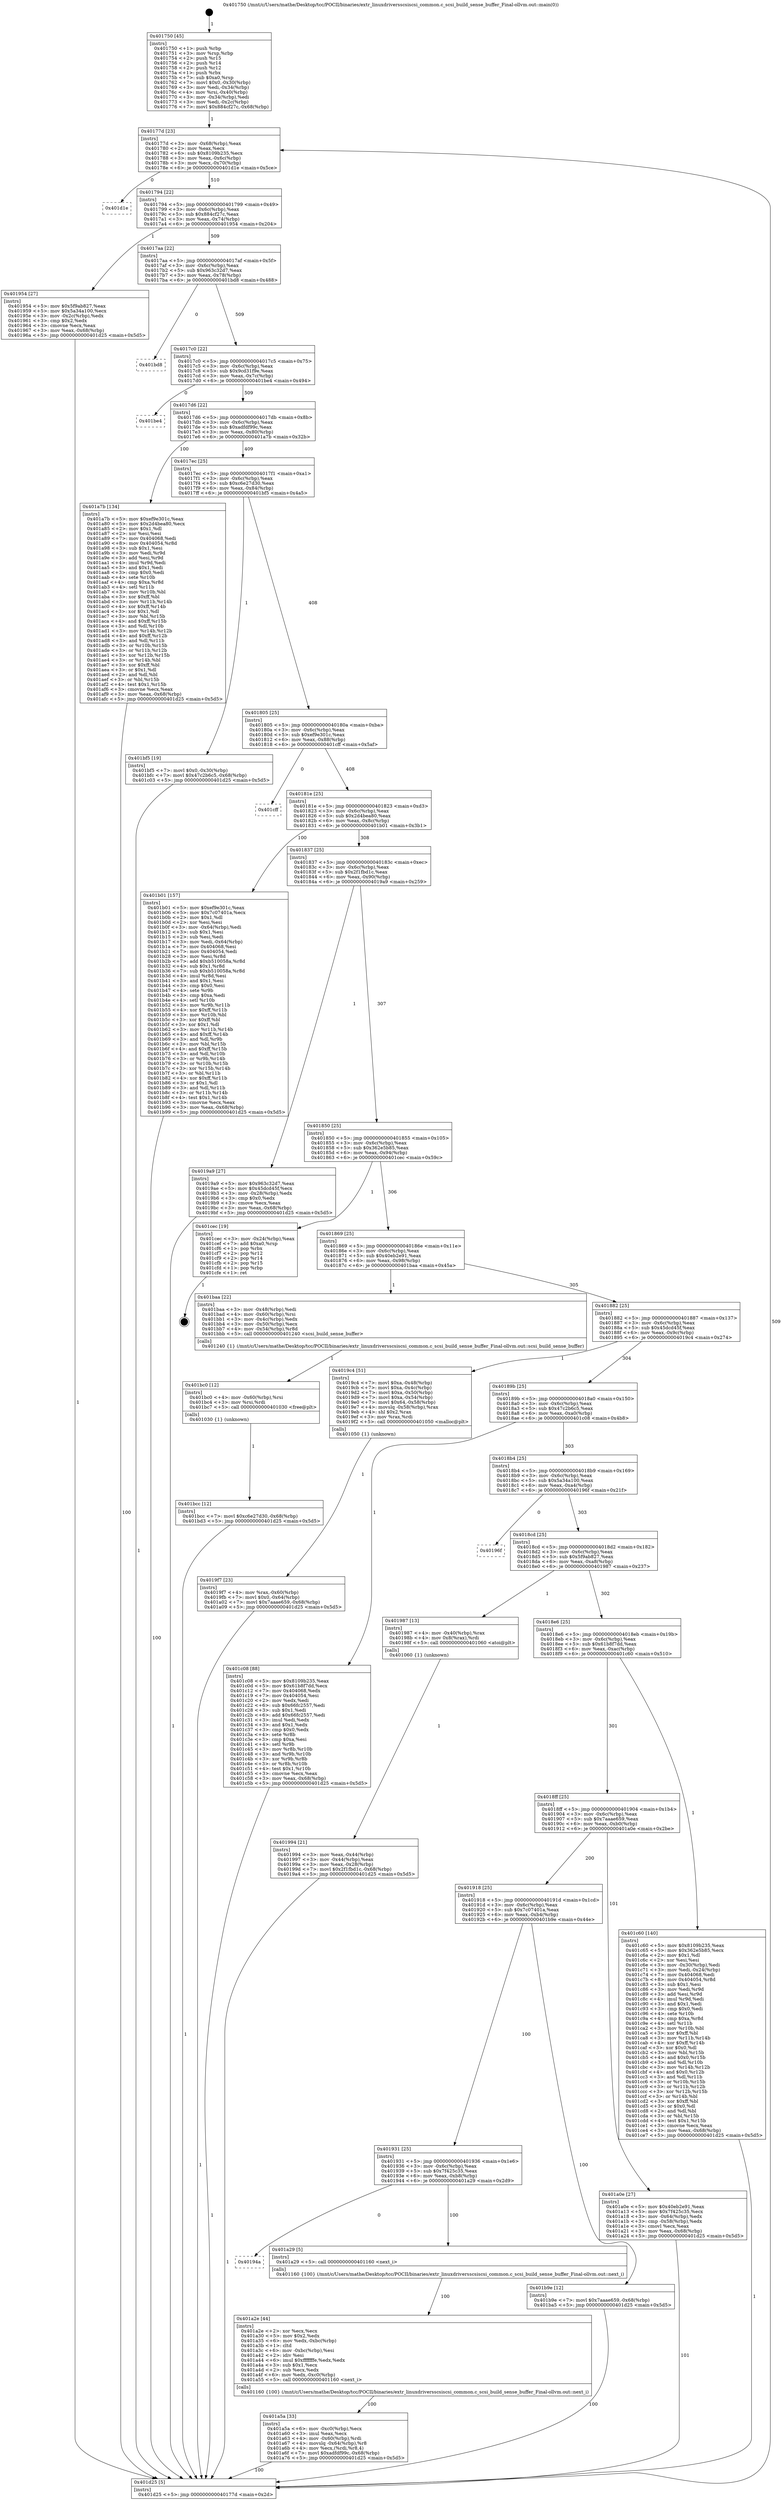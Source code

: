 digraph "0x401750" {
  label = "0x401750 (/mnt/c/Users/mathe/Desktop/tcc/POCII/binaries/extr_linuxdriversscsiscsi_common.c_scsi_build_sense_buffer_Final-ollvm.out::main(0))"
  labelloc = "t"
  node[shape=record]

  Entry [label="",width=0.3,height=0.3,shape=circle,fillcolor=black,style=filled]
  "0x40177d" [label="{
     0x40177d [23]\l
     | [instrs]\l
     &nbsp;&nbsp;0x40177d \<+3\>: mov -0x68(%rbp),%eax\l
     &nbsp;&nbsp;0x401780 \<+2\>: mov %eax,%ecx\l
     &nbsp;&nbsp;0x401782 \<+6\>: sub $0x8109b235,%ecx\l
     &nbsp;&nbsp;0x401788 \<+3\>: mov %eax,-0x6c(%rbp)\l
     &nbsp;&nbsp;0x40178b \<+3\>: mov %ecx,-0x70(%rbp)\l
     &nbsp;&nbsp;0x40178e \<+6\>: je 0000000000401d1e \<main+0x5ce\>\l
  }"]
  "0x401d1e" [label="{
     0x401d1e\l
  }", style=dashed]
  "0x401794" [label="{
     0x401794 [22]\l
     | [instrs]\l
     &nbsp;&nbsp;0x401794 \<+5\>: jmp 0000000000401799 \<main+0x49\>\l
     &nbsp;&nbsp;0x401799 \<+3\>: mov -0x6c(%rbp),%eax\l
     &nbsp;&nbsp;0x40179c \<+5\>: sub $0x884cf27c,%eax\l
     &nbsp;&nbsp;0x4017a1 \<+3\>: mov %eax,-0x74(%rbp)\l
     &nbsp;&nbsp;0x4017a4 \<+6\>: je 0000000000401954 \<main+0x204\>\l
  }"]
  Exit [label="",width=0.3,height=0.3,shape=circle,fillcolor=black,style=filled,peripheries=2]
  "0x401954" [label="{
     0x401954 [27]\l
     | [instrs]\l
     &nbsp;&nbsp;0x401954 \<+5\>: mov $0x5f9ab827,%eax\l
     &nbsp;&nbsp;0x401959 \<+5\>: mov $0x5a34a100,%ecx\l
     &nbsp;&nbsp;0x40195e \<+3\>: mov -0x2c(%rbp),%edx\l
     &nbsp;&nbsp;0x401961 \<+3\>: cmp $0x2,%edx\l
     &nbsp;&nbsp;0x401964 \<+3\>: cmovne %ecx,%eax\l
     &nbsp;&nbsp;0x401967 \<+3\>: mov %eax,-0x68(%rbp)\l
     &nbsp;&nbsp;0x40196a \<+5\>: jmp 0000000000401d25 \<main+0x5d5\>\l
  }"]
  "0x4017aa" [label="{
     0x4017aa [22]\l
     | [instrs]\l
     &nbsp;&nbsp;0x4017aa \<+5\>: jmp 00000000004017af \<main+0x5f\>\l
     &nbsp;&nbsp;0x4017af \<+3\>: mov -0x6c(%rbp),%eax\l
     &nbsp;&nbsp;0x4017b2 \<+5\>: sub $0x963c32d7,%eax\l
     &nbsp;&nbsp;0x4017b7 \<+3\>: mov %eax,-0x78(%rbp)\l
     &nbsp;&nbsp;0x4017ba \<+6\>: je 0000000000401bd8 \<main+0x488\>\l
  }"]
  "0x401d25" [label="{
     0x401d25 [5]\l
     | [instrs]\l
     &nbsp;&nbsp;0x401d25 \<+5\>: jmp 000000000040177d \<main+0x2d\>\l
  }"]
  "0x401750" [label="{
     0x401750 [45]\l
     | [instrs]\l
     &nbsp;&nbsp;0x401750 \<+1\>: push %rbp\l
     &nbsp;&nbsp;0x401751 \<+3\>: mov %rsp,%rbp\l
     &nbsp;&nbsp;0x401754 \<+2\>: push %r15\l
     &nbsp;&nbsp;0x401756 \<+2\>: push %r14\l
     &nbsp;&nbsp;0x401758 \<+2\>: push %r12\l
     &nbsp;&nbsp;0x40175a \<+1\>: push %rbx\l
     &nbsp;&nbsp;0x40175b \<+7\>: sub $0xa0,%rsp\l
     &nbsp;&nbsp;0x401762 \<+7\>: movl $0x0,-0x30(%rbp)\l
     &nbsp;&nbsp;0x401769 \<+3\>: mov %edi,-0x34(%rbp)\l
     &nbsp;&nbsp;0x40176c \<+4\>: mov %rsi,-0x40(%rbp)\l
     &nbsp;&nbsp;0x401770 \<+3\>: mov -0x34(%rbp),%edi\l
     &nbsp;&nbsp;0x401773 \<+3\>: mov %edi,-0x2c(%rbp)\l
     &nbsp;&nbsp;0x401776 \<+7\>: movl $0x884cf27c,-0x68(%rbp)\l
  }"]
  "0x401bcc" [label="{
     0x401bcc [12]\l
     | [instrs]\l
     &nbsp;&nbsp;0x401bcc \<+7\>: movl $0xc6e27d30,-0x68(%rbp)\l
     &nbsp;&nbsp;0x401bd3 \<+5\>: jmp 0000000000401d25 \<main+0x5d5\>\l
  }"]
  "0x401bd8" [label="{
     0x401bd8\l
  }", style=dashed]
  "0x4017c0" [label="{
     0x4017c0 [22]\l
     | [instrs]\l
     &nbsp;&nbsp;0x4017c0 \<+5\>: jmp 00000000004017c5 \<main+0x75\>\l
     &nbsp;&nbsp;0x4017c5 \<+3\>: mov -0x6c(%rbp),%eax\l
     &nbsp;&nbsp;0x4017c8 \<+5\>: sub $0x9cd31f9e,%eax\l
     &nbsp;&nbsp;0x4017cd \<+3\>: mov %eax,-0x7c(%rbp)\l
     &nbsp;&nbsp;0x4017d0 \<+6\>: je 0000000000401be4 \<main+0x494\>\l
  }"]
  "0x401bc0" [label="{
     0x401bc0 [12]\l
     | [instrs]\l
     &nbsp;&nbsp;0x401bc0 \<+4\>: mov -0x60(%rbp),%rsi\l
     &nbsp;&nbsp;0x401bc4 \<+3\>: mov %rsi,%rdi\l
     &nbsp;&nbsp;0x401bc7 \<+5\>: call 0000000000401030 \<free@plt\>\l
     | [calls]\l
     &nbsp;&nbsp;0x401030 \{1\} (unknown)\l
  }"]
  "0x401be4" [label="{
     0x401be4\l
  }", style=dashed]
  "0x4017d6" [label="{
     0x4017d6 [22]\l
     | [instrs]\l
     &nbsp;&nbsp;0x4017d6 \<+5\>: jmp 00000000004017db \<main+0x8b\>\l
     &nbsp;&nbsp;0x4017db \<+3\>: mov -0x6c(%rbp),%eax\l
     &nbsp;&nbsp;0x4017de \<+5\>: sub $0xadfdf99c,%eax\l
     &nbsp;&nbsp;0x4017e3 \<+3\>: mov %eax,-0x80(%rbp)\l
     &nbsp;&nbsp;0x4017e6 \<+6\>: je 0000000000401a7b \<main+0x32b\>\l
  }"]
  "0x401a5a" [label="{
     0x401a5a [33]\l
     | [instrs]\l
     &nbsp;&nbsp;0x401a5a \<+6\>: mov -0xc0(%rbp),%ecx\l
     &nbsp;&nbsp;0x401a60 \<+3\>: imul %eax,%ecx\l
     &nbsp;&nbsp;0x401a63 \<+4\>: mov -0x60(%rbp),%rdi\l
     &nbsp;&nbsp;0x401a67 \<+4\>: movslq -0x64(%rbp),%r8\l
     &nbsp;&nbsp;0x401a6b \<+4\>: mov %ecx,(%rdi,%r8,4)\l
     &nbsp;&nbsp;0x401a6f \<+7\>: movl $0xadfdf99c,-0x68(%rbp)\l
     &nbsp;&nbsp;0x401a76 \<+5\>: jmp 0000000000401d25 \<main+0x5d5\>\l
  }"]
  "0x401a7b" [label="{
     0x401a7b [134]\l
     | [instrs]\l
     &nbsp;&nbsp;0x401a7b \<+5\>: mov $0xef9e301c,%eax\l
     &nbsp;&nbsp;0x401a80 \<+5\>: mov $0x2d4bea80,%ecx\l
     &nbsp;&nbsp;0x401a85 \<+2\>: mov $0x1,%dl\l
     &nbsp;&nbsp;0x401a87 \<+2\>: xor %esi,%esi\l
     &nbsp;&nbsp;0x401a89 \<+7\>: mov 0x404068,%edi\l
     &nbsp;&nbsp;0x401a90 \<+8\>: mov 0x404054,%r8d\l
     &nbsp;&nbsp;0x401a98 \<+3\>: sub $0x1,%esi\l
     &nbsp;&nbsp;0x401a9b \<+3\>: mov %edi,%r9d\l
     &nbsp;&nbsp;0x401a9e \<+3\>: add %esi,%r9d\l
     &nbsp;&nbsp;0x401aa1 \<+4\>: imul %r9d,%edi\l
     &nbsp;&nbsp;0x401aa5 \<+3\>: and $0x1,%edi\l
     &nbsp;&nbsp;0x401aa8 \<+3\>: cmp $0x0,%edi\l
     &nbsp;&nbsp;0x401aab \<+4\>: sete %r10b\l
     &nbsp;&nbsp;0x401aaf \<+4\>: cmp $0xa,%r8d\l
     &nbsp;&nbsp;0x401ab3 \<+4\>: setl %r11b\l
     &nbsp;&nbsp;0x401ab7 \<+3\>: mov %r10b,%bl\l
     &nbsp;&nbsp;0x401aba \<+3\>: xor $0xff,%bl\l
     &nbsp;&nbsp;0x401abd \<+3\>: mov %r11b,%r14b\l
     &nbsp;&nbsp;0x401ac0 \<+4\>: xor $0xff,%r14b\l
     &nbsp;&nbsp;0x401ac4 \<+3\>: xor $0x1,%dl\l
     &nbsp;&nbsp;0x401ac7 \<+3\>: mov %bl,%r15b\l
     &nbsp;&nbsp;0x401aca \<+4\>: and $0xff,%r15b\l
     &nbsp;&nbsp;0x401ace \<+3\>: and %dl,%r10b\l
     &nbsp;&nbsp;0x401ad1 \<+3\>: mov %r14b,%r12b\l
     &nbsp;&nbsp;0x401ad4 \<+4\>: and $0xff,%r12b\l
     &nbsp;&nbsp;0x401ad8 \<+3\>: and %dl,%r11b\l
     &nbsp;&nbsp;0x401adb \<+3\>: or %r10b,%r15b\l
     &nbsp;&nbsp;0x401ade \<+3\>: or %r11b,%r12b\l
     &nbsp;&nbsp;0x401ae1 \<+3\>: xor %r12b,%r15b\l
     &nbsp;&nbsp;0x401ae4 \<+3\>: or %r14b,%bl\l
     &nbsp;&nbsp;0x401ae7 \<+3\>: xor $0xff,%bl\l
     &nbsp;&nbsp;0x401aea \<+3\>: or $0x1,%dl\l
     &nbsp;&nbsp;0x401aed \<+2\>: and %dl,%bl\l
     &nbsp;&nbsp;0x401aef \<+3\>: or %bl,%r15b\l
     &nbsp;&nbsp;0x401af2 \<+4\>: test $0x1,%r15b\l
     &nbsp;&nbsp;0x401af6 \<+3\>: cmovne %ecx,%eax\l
     &nbsp;&nbsp;0x401af9 \<+3\>: mov %eax,-0x68(%rbp)\l
     &nbsp;&nbsp;0x401afc \<+5\>: jmp 0000000000401d25 \<main+0x5d5\>\l
  }"]
  "0x4017ec" [label="{
     0x4017ec [25]\l
     | [instrs]\l
     &nbsp;&nbsp;0x4017ec \<+5\>: jmp 00000000004017f1 \<main+0xa1\>\l
     &nbsp;&nbsp;0x4017f1 \<+3\>: mov -0x6c(%rbp),%eax\l
     &nbsp;&nbsp;0x4017f4 \<+5\>: sub $0xc6e27d30,%eax\l
     &nbsp;&nbsp;0x4017f9 \<+6\>: mov %eax,-0x84(%rbp)\l
     &nbsp;&nbsp;0x4017ff \<+6\>: je 0000000000401bf5 \<main+0x4a5\>\l
  }"]
  "0x401a2e" [label="{
     0x401a2e [44]\l
     | [instrs]\l
     &nbsp;&nbsp;0x401a2e \<+2\>: xor %ecx,%ecx\l
     &nbsp;&nbsp;0x401a30 \<+5\>: mov $0x2,%edx\l
     &nbsp;&nbsp;0x401a35 \<+6\>: mov %edx,-0xbc(%rbp)\l
     &nbsp;&nbsp;0x401a3b \<+1\>: cltd\l
     &nbsp;&nbsp;0x401a3c \<+6\>: mov -0xbc(%rbp),%esi\l
     &nbsp;&nbsp;0x401a42 \<+2\>: idiv %esi\l
     &nbsp;&nbsp;0x401a44 \<+6\>: imul $0xfffffffe,%edx,%edx\l
     &nbsp;&nbsp;0x401a4a \<+3\>: sub $0x1,%ecx\l
     &nbsp;&nbsp;0x401a4d \<+2\>: sub %ecx,%edx\l
     &nbsp;&nbsp;0x401a4f \<+6\>: mov %edx,-0xc0(%rbp)\l
     &nbsp;&nbsp;0x401a55 \<+5\>: call 0000000000401160 \<next_i\>\l
     | [calls]\l
     &nbsp;&nbsp;0x401160 \{100\} (/mnt/c/Users/mathe/Desktop/tcc/POCII/binaries/extr_linuxdriversscsiscsi_common.c_scsi_build_sense_buffer_Final-ollvm.out::next_i)\l
  }"]
  "0x401bf5" [label="{
     0x401bf5 [19]\l
     | [instrs]\l
     &nbsp;&nbsp;0x401bf5 \<+7\>: movl $0x0,-0x30(%rbp)\l
     &nbsp;&nbsp;0x401bfc \<+7\>: movl $0x47c2b6c5,-0x68(%rbp)\l
     &nbsp;&nbsp;0x401c03 \<+5\>: jmp 0000000000401d25 \<main+0x5d5\>\l
  }"]
  "0x401805" [label="{
     0x401805 [25]\l
     | [instrs]\l
     &nbsp;&nbsp;0x401805 \<+5\>: jmp 000000000040180a \<main+0xba\>\l
     &nbsp;&nbsp;0x40180a \<+3\>: mov -0x6c(%rbp),%eax\l
     &nbsp;&nbsp;0x40180d \<+5\>: sub $0xef9e301c,%eax\l
     &nbsp;&nbsp;0x401812 \<+6\>: mov %eax,-0x88(%rbp)\l
     &nbsp;&nbsp;0x401818 \<+6\>: je 0000000000401cff \<main+0x5af\>\l
  }"]
  "0x40194a" [label="{
     0x40194a\l
  }", style=dashed]
  "0x401cff" [label="{
     0x401cff\l
  }", style=dashed]
  "0x40181e" [label="{
     0x40181e [25]\l
     | [instrs]\l
     &nbsp;&nbsp;0x40181e \<+5\>: jmp 0000000000401823 \<main+0xd3\>\l
     &nbsp;&nbsp;0x401823 \<+3\>: mov -0x6c(%rbp),%eax\l
     &nbsp;&nbsp;0x401826 \<+5\>: sub $0x2d4bea80,%eax\l
     &nbsp;&nbsp;0x40182b \<+6\>: mov %eax,-0x8c(%rbp)\l
     &nbsp;&nbsp;0x401831 \<+6\>: je 0000000000401b01 \<main+0x3b1\>\l
  }"]
  "0x401a29" [label="{
     0x401a29 [5]\l
     | [instrs]\l
     &nbsp;&nbsp;0x401a29 \<+5\>: call 0000000000401160 \<next_i\>\l
     | [calls]\l
     &nbsp;&nbsp;0x401160 \{100\} (/mnt/c/Users/mathe/Desktop/tcc/POCII/binaries/extr_linuxdriversscsiscsi_common.c_scsi_build_sense_buffer_Final-ollvm.out::next_i)\l
  }"]
  "0x401b01" [label="{
     0x401b01 [157]\l
     | [instrs]\l
     &nbsp;&nbsp;0x401b01 \<+5\>: mov $0xef9e301c,%eax\l
     &nbsp;&nbsp;0x401b06 \<+5\>: mov $0x7c07401a,%ecx\l
     &nbsp;&nbsp;0x401b0b \<+2\>: mov $0x1,%dl\l
     &nbsp;&nbsp;0x401b0d \<+2\>: xor %esi,%esi\l
     &nbsp;&nbsp;0x401b0f \<+3\>: mov -0x64(%rbp),%edi\l
     &nbsp;&nbsp;0x401b12 \<+3\>: sub $0x1,%esi\l
     &nbsp;&nbsp;0x401b15 \<+2\>: sub %esi,%edi\l
     &nbsp;&nbsp;0x401b17 \<+3\>: mov %edi,-0x64(%rbp)\l
     &nbsp;&nbsp;0x401b1a \<+7\>: mov 0x404068,%esi\l
     &nbsp;&nbsp;0x401b21 \<+7\>: mov 0x404054,%edi\l
     &nbsp;&nbsp;0x401b28 \<+3\>: mov %esi,%r8d\l
     &nbsp;&nbsp;0x401b2b \<+7\>: add $0xb510058a,%r8d\l
     &nbsp;&nbsp;0x401b32 \<+4\>: sub $0x1,%r8d\l
     &nbsp;&nbsp;0x401b36 \<+7\>: sub $0xb510058a,%r8d\l
     &nbsp;&nbsp;0x401b3d \<+4\>: imul %r8d,%esi\l
     &nbsp;&nbsp;0x401b41 \<+3\>: and $0x1,%esi\l
     &nbsp;&nbsp;0x401b44 \<+3\>: cmp $0x0,%esi\l
     &nbsp;&nbsp;0x401b47 \<+4\>: sete %r9b\l
     &nbsp;&nbsp;0x401b4b \<+3\>: cmp $0xa,%edi\l
     &nbsp;&nbsp;0x401b4e \<+4\>: setl %r10b\l
     &nbsp;&nbsp;0x401b52 \<+3\>: mov %r9b,%r11b\l
     &nbsp;&nbsp;0x401b55 \<+4\>: xor $0xff,%r11b\l
     &nbsp;&nbsp;0x401b59 \<+3\>: mov %r10b,%bl\l
     &nbsp;&nbsp;0x401b5c \<+3\>: xor $0xff,%bl\l
     &nbsp;&nbsp;0x401b5f \<+3\>: xor $0x1,%dl\l
     &nbsp;&nbsp;0x401b62 \<+3\>: mov %r11b,%r14b\l
     &nbsp;&nbsp;0x401b65 \<+4\>: and $0xff,%r14b\l
     &nbsp;&nbsp;0x401b69 \<+3\>: and %dl,%r9b\l
     &nbsp;&nbsp;0x401b6c \<+3\>: mov %bl,%r15b\l
     &nbsp;&nbsp;0x401b6f \<+4\>: and $0xff,%r15b\l
     &nbsp;&nbsp;0x401b73 \<+3\>: and %dl,%r10b\l
     &nbsp;&nbsp;0x401b76 \<+3\>: or %r9b,%r14b\l
     &nbsp;&nbsp;0x401b79 \<+3\>: or %r10b,%r15b\l
     &nbsp;&nbsp;0x401b7c \<+3\>: xor %r15b,%r14b\l
     &nbsp;&nbsp;0x401b7f \<+3\>: or %bl,%r11b\l
     &nbsp;&nbsp;0x401b82 \<+4\>: xor $0xff,%r11b\l
     &nbsp;&nbsp;0x401b86 \<+3\>: or $0x1,%dl\l
     &nbsp;&nbsp;0x401b89 \<+3\>: and %dl,%r11b\l
     &nbsp;&nbsp;0x401b8c \<+3\>: or %r11b,%r14b\l
     &nbsp;&nbsp;0x401b8f \<+4\>: test $0x1,%r14b\l
     &nbsp;&nbsp;0x401b93 \<+3\>: cmovne %ecx,%eax\l
     &nbsp;&nbsp;0x401b96 \<+3\>: mov %eax,-0x68(%rbp)\l
     &nbsp;&nbsp;0x401b99 \<+5\>: jmp 0000000000401d25 \<main+0x5d5\>\l
  }"]
  "0x401837" [label="{
     0x401837 [25]\l
     | [instrs]\l
     &nbsp;&nbsp;0x401837 \<+5\>: jmp 000000000040183c \<main+0xec\>\l
     &nbsp;&nbsp;0x40183c \<+3\>: mov -0x6c(%rbp),%eax\l
     &nbsp;&nbsp;0x40183f \<+5\>: sub $0x2f1fbd1c,%eax\l
     &nbsp;&nbsp;0x401844 \<+6\>: mov %eax,-0x90(%rbp)\l
     &nbsp;&nbsp;0x40184a \<+6\>: je 00000000004019a9 \<main+0x259\>\l
  }"]
  "0x401931" [label="{
     0x401931 [25]\l
     | [instrs]\l
     &nbsp;&nbsp;0x401931 \<+5\>: jmp 0000000000401936 \<main+0x1e6\>\l
     &nbsp;&nbsp;0x401936 \<+3\>: mov -0x6c(%rbp),%eax\l
     &nbsp;&nbsp;0x401939 \<+5\>: sub $0x7f425c35,%eax\l
     &nbsp;&nbsp;0x40193e \<+6\>: mov %eax,-0xb8(%rbp)\l
     &nbsp;&nbsp;0x401944 \<+6\>: je 0000000000401a29 \<main+0x2d9\>\l
  }"]
  "0x4019a9" [label="{
     0x4019a9 [27]\l
     | [instrs]\l
     &nbsp;&nbsp;0x4019a9 \<+5\>: mov $0x963c32d7,%eax\l
     &nbsp;&nbsp;0x4019ae \<+5\>: mov $0x45dcd45f,%ecx\l
     &nbsp;&nbsp;0x4019b3 \<+3\>: mov -0x28(%rbp),%edx\l
     &nbsp;&nbsp;0x4019b6 \<+3\>: cmp $0x0,%edx\l
     &nbsp;&nbsp;0x4019b9 \<+3\>: cmove %ecx,%eax\l
     &nbsp;&nbsp;0x4019bc \<+3\>: mov %eax,-0x68(%rbp)\l
     &nbsp;&nbsp;0x4019bf \<+5\>: jmp 0000000000401d25 \<main+0x5d5\>\l
  }"]
  "0x401850" [label="{
     0x401850 [25]\l
     | [instrs]\l
     &nbsp;&nbsp;0x401850 \<+5\>: jmp 0000000000401855 \<main+0x105\>\l
     &nbsp;&nbsp;0x401855 \<+3\>: mov -0x6c(%rbp),%eax\l
     &nbsp;&nbsp;0x401858 \<+5\>: sub $0x362e5b85,%eax\l
     &nbsp;&nbsp;0x40185d \<+6\>: mov %eax,-0x94(%rbp)\l
     &nbsp;&nbsp;0x401863 \<+6\>: je 0000000000401cec \<main+0x59c\>\l
  }"]
  "0x401b9e" [label="{
     0x401b9e [12]\l
     | [instrs]\l
     &nbsp;&nbsp;0x401b9e \<+7\>: movl $0x7aaae659,-0x68(%rbp)\l
     &nbsp;&nbsp;0x401ba5 \<+5\>: jmp 0000000000401d25 \<main+0x5d5\>\l
  }"]
  "0x401cec" [label="{
     0x401cec [19]\l
     | [instrs]\l
     &nbsp;&nbsp;0x401cec \<+3\>: mov -0x24(%rbp),%eax\l
     &nbsp;&nbsp;0x401cef \<+7\>: add $0xa0,%rsp\l
     &nbsp;&nbsp;0x401cf6 \<+1\>: pop %rbx\l
     &nbsp;&nbsp;0x401cf7 \<+2\>: pop %r12\l
     &nbsp;&nbsp;0x401cf9 \<+2\>: pop %r14\l
     &nbsp;&nbsp;0x401cfb \<+2\>: pop %r15\l
     &nbsp;&nbsp;0x401cfd \<+1\>: pop %rbp\l
     &nbsp;&nbsp;0x401cfe \<+1\>: ret\l
  }"]
  "0x401869" [label="{
     0x401869 [25]\l
     | [instrs]\l
     &nbsp;&nbsp;0x401869 \<+5\>: jmp 000000000040186e \<main+0x11e\>\l
     &nbsp;&nbsp;0x40186e \<+3\>: mov -0x6c(%rbp),%eax\l
     &nbsp;&nbsp;0x401871 \<+5\>: sub $0x40eb2e91,%eax\l
     &nbsp;&nbsp;0x401876 \<+6\>: mov %eax,-0x98(%rbp)\l
     &nbsp;&nbsp;0x40187c \<+6\>: je 0000000000401baa \<main+0x45a\>\l
  }"]
  "0x401918" [label="{
     0x401918 [25]\l
     | [instrs]\l
     &nbsp;&nbsp;0x401918 \<+5\>: jmp 000000000040191d \<main+0x1cd\>\l
     &nbsp;&nbsp;0x40191d \<+3\>: mov -0x6c(%rbp),%eax\l
     &nbsp;&nbsp;0x401920 \<+5\>: sub $0x7c07401a,%eax\l
     &nbsp;&nbsp;0x401925 \<+6\>: mov %eax,-0xb4(%rbp)\l
     &nbsp;&nbsp;0x40192b \<+6\>: je 0000000000401b9e \<main+0x44e\>\l
  }"]
  "0x401baa" [label="{
     0x401baa [22]\l
     | [instrs]\l
     &nbsp;&nbsp;0x401baa \<+3\>: mov -0x48(%rbp),%edi\l
     &nbsp;&nbsp;0x401bad \<+4\>: mov -0x60(%rbp),%rsi\l
     &nbsp;&nbsp;0x401bb1 \<+3\>: mov -0x4c(%rbp),%edx\l
     &nbsp;&nbsp;0x401bb4 \<+3\>: mov -0x50(%rbp),%ecx\l
     &nbsp;&nbsp;0x401bb7 \<+4\>: mov -0x54(%rbp),%r8d\l
     &nbsp;&nbsp;0x401bbb \<+5\>: call 0000000000401240 \<scsi_build_sense_buffer\>\l
     | [calls]\l
     &nbsp;&nbsp;0x401240 \{1\} (/mnt/c/Users/mathe/Desktop/tcc/POCII/binaries/extr_linuxdriversscsiscsi_common.c_scsi_build_sense_buffer_Final-ollvm.out::scsi_build_sense_buffer)\l
  }"]
  "0x401882" [label="{
     0x401882 [25]\l
     | [instrs]\l
     &nbsp;&nbsp;0x401882 \<+5\>: jmp 0000000000401887 \<main+0x137\>\l
     &nbsp;&nbsp;0x401887 \<+3\>: mov -0x6c(%rbp),%eax\l
     &nbsp;&nbsp;0x40188a \<+5\>: sub $0x45dcd45f,%eax\l
     &nbsp;&nbsp;0x40188f \<+6\>: mov %eax,-0x9c(%rbp)\l
     &nbsp;&nbsp;0x401895 \<+6\>: je 00000000004019c4 \<main+0x274\>\l
  }"]
  "0x401a0e" [label="{
     0x401a0e [27]\l
     | [instrs]\l
     &nbsp;&nbsp;0x401a0e \<+5\>: mov $0x40eb2e91,%eax\l
     &nbsp;&nbsp;0x401a13 \<+5\>: mov $0x7f425c35,%ecx\l
     &nbsp;&nbsp;0x401a18 \<+3\>: mov -0x64(%rbp),%edx\l
     &nbsp;&nbsp;0x401a1b \<+3\>: cmp -0x58(%rbp),%edx\l
     &nbsp;&nbsp;0x401a1e \<+3\>: cmovl %ecx,%eax\l
     &nbsp;&nbsp;0x401a21 \<+3\>: mov %eax,-0x68(%rbp)\l
     &nbsp;&nbsp;0x401a24 \<+5\>: jmp 0000000000401d25 \<main+0x5d5\>\l
  }"]
  "0x4019c4" [label="{
     0x4019c4 [51]\l
     | [instrs]\l
     &nbsp;&nbsp;0x4019c4 \<+7\>: movl $0xa,-0x48(%rbp)\l
     &nbsp;&nbsp;0x4019cb \<+7\>: movl $0xa,-0x4c(%rbp)\l
     &nbsp;&nbsp;0x4019d2 \<+7\>: movl $0xa,-0x50(%rbp)\l
     &nbsp;&nbsp;0x4019d9 \<+7\>: movl $0xa,-0x54(%rbp)\l
     &nbsp;&nbsp;0x4019e0 \<+7\>: movl $0x64,-0x58(%rbp)\l
     &nbsp;&nbsp;0x4019e7 \<+4\>: movslq -0x58(%rbp),%rax\l
     &nbsp;&nbsp;0x4019eb \<+4\>: shl $0x2,%rax\l
     &nbsp;&nbsp;0x4019ef \<+3\>: mov %rax,%rdi\l
     &nbsp;&nbsp;0x4019f2 \<+5\>: call 0000000000401050 \<malloc@plt\>\l
     | [calls]\l
     &nbsp;&nbsp;0x401050 \{1\} (unknown)\l
  }"]
  "0x40189b" [label="{
     0x40189b [25]\l
     | [instrs]\l
     &nbsp;&nbsp;0x40189b \<+5\>: jmp 00000000004018a0 \<main+0x150\>\l
     &nbsp;&nbsp;0x4018a0 \<+3\>: mov -0x6c(%rbp),%eax\l
     &nbsp;&nbsp;0x4018a3 \<+5\>: sub $0x47c2b6c5,%eax\l
     &nbsp;&nbsp;0x4018a8 \<+6\>: mov %eax,-0xa0(%rbp)\l
     &nbsp;&nbsp;0x4018ae \<+6\>: je 0000000000401c08 \<main+0x4b8\>\l
  }"]
  "0x4018ff" [label="{
     0x4018ff [25]\l
     | [instrs]\l
     &nbsp;&nbsp;0x4018ff \<+5\>: jmp 0000000000401904 \<main+0x1b4\>\l
     &nbsp;&nbsp;0x401904 \<+3\>: mov -0x6c(%rbp),%eax\l
     &nbsp;&nbsp;0x401907 \<+5\>: sub $0x7aaae659,%eax\l
     &nbsp;&nbsp;0x40190c \<+6\>: mov %eax,-0xb0(%rbp)\l
     &nbsp;&nbsp;0x401912 \<+6\>: je 0000000000401a0e \<main+0x2be\>\l
  }"]
  "0x401c08" [label="{
     0x401c08 [88]\l
     | [instrs]\l
     &nbsp;&nbsp;0x401c08 \<+5\>: mov $0x8109b235,%eax\l
     &nbsp;&nbsp;0x401c0d \<+5\>: mov $0x61b8f7dd,%ecx\l
     &nbsp;&nbsp;0x401c12 \<+7\>: mov 0x404068,%edx\l
     &nbsp;&nbsp;0x401c19 \<+7\>: mov 0x404054,%esi\l
     &nbsp;&nbsp;0x401c20 \<+2\>: mov %edx,%edi\l
     &nbsp;&nbsp;0x401c22 \<+6\>: sub $0x66fc2557,%edi\l
     &nbsp;&nbsp;0x401c28 \<+3\>: sub $0x1,%edi\l
     &nbsp;&nbsp;0x401c2b \<+6\>: add $0x66fc2557,%edi\l
     &nbsp;&nbsp;0x401c31 \<+3\>: imul %edi,%edx\l
     &nbsp;&nbsp;0x401c34 \<+3\>: and $0x1,%edx\l
     &nbsp;&nbsp;0x401c37 \<+3\>: cmp $0x0,%edx\l
     &nbsp;&nbsp;0x401c3a \<+4\>: sete %r8b\l
     &nbsp;&nbsp;0x401c3e \<+3\>: cmp $0xa,%esi\l
     &nbsp;&nbsp;0x401c41 \<+4\>: setl %r9b\l
     &nbsp;&nbsp;0x401c45 \<+3\>: mov %r8b,%r10b\l
     &nbsp;&nbsp;0x401c48 \<+3\>: and %r9b,%r10b\l
     &nbsp;&nbsp;0x401c4b \<+3\>: xor %r9b,%r8b\l
     &nbsp;&nbsp;0x401c4e \<+3\>: or %r8b,%r10b\l
     &nbsp;&nbsp;0x401c51 \<+4\>: test $0x1,%r10b\l
     &nbsp;&nbsp;0x401c55 \<+3\>: cmovne %ecx,%eax\l
     &nbsp;&nbsp;0x401c58 \<+3\>: mov %eax,-0x68(%rbp)\l
     &nbsp;&nbsp;0x401c5b \<+5\>: jmp 0000000000401d25 \<main+0x5d5\>\l
  }"]
  "0x4018b4" [label="{
     0x4018b4 [25]\l
     | [instrs]\l
     &nbsp;&nbsp;0x4018b4 \<+5\>: jmp 00000000004018b9 \<main+0x169\>\l
     &nbsp;&nbsp;0x4018b9 \<+3\>: mov -0x6c(%rbp),%eax\l
     &nbsp;&nbsp;0x4018bc \<+5\>: sub $0x5a34a100,%eax\l
     &nbsp;&nbsp;0x4018c1 \<+6\>: mov %eax,-0xa4(%rbp)\l
     &nbsp;&nbsp;0x4018c7 \<+6\>: je 000000000040196f \<main+0x21f\>\l
  }"]
  "0x401c60" [label="{
     0x401c60 [140]\l
     | [instrs]\l
     &nbsp;&nbsp;0x401c60 \<+5\>: mov $0x8109b235,%eax\l
     &nbsp;&nbsp;0x401c65 \<+5\>: mov $0x362e5b85,%ecx\l
     &nbsp;&nbsp;0x401c6a \<+2\>: mov $0x1,%dl\l
     &nbsp;&nbsp;0x401c6c \<+2\>: xor %esi,%esi\l
     &nbsp;&nbsp;0x401c6e \<+3\>: mov -0x30(%rbp),%edi\l
     &nbsp;&nbsp;0x401c71 \<+3\>: mov %edi,-0x24(%rbp)\l
     &nbsp;&nbsp;0x401c74 \<+7\>: mov 0x404068,%edi\l
     &nbsp;&nbsp;0x401c7b \<+8\>: mov 0x404054,%r8d\l
     &nbsp;&nbsp;0x401c83 \<+3\>: sub $0x1,%esi\l
     &nbsp;&nbsp;0x401c86 \<+3\>: mov %edi,%r9d\l
     &nbsp;&nbsp;0x401c89 \<+3\>: add %esi,%r9d\l
     &nbsp;&nbsp;0x401c8c \<+4\>: imul %r9d,%edi\l
     &nbsp;&nbsp;0x401c90 \<+3\>: and $0x1,%edi\l
     &nbsp;&nbsp;0x401c93 \<+3\>: cmp $0x0,%edi\l
     &nbsp;&nbsp;0x401c96 \<+4\>: sete %r10b\l
     &nbsp;&nbsp;0x401c9a \<+4\>: cmp $0xa,%r8d\l
     &nbsp;&nbsp;0x401c9e \<+4\>: setl %r11b\l
     &nbsp;&nbsp;0x401ca2 \<+3\>: mov %r10b,%bl\l
     &nbsp;&nbsp;0x401ca5 \<+3\>: xor $0xff,%bl\l
     &nbsp;&nbsp;0x401ca8 \<+3\>: mov %r11b,%r14b\l
     &nbsp;&nbsp;0x401cab \<+4\>: xor $0xff,%r14b\l
     &nbsp;&nbsp;0x401caf \<+3\>: xor $0x0,%dl\l
     &nbsp;&nbsp;0x401cb2 \<+3\>: mov %bl,%r15b\l
     &nbsp;&nbsp;0x401cb5 \<+4\>: and $0x0,%r15b\l
     &nbsp;&nbsp;0x401cb9 \<+3\>: and %dl,%r10b\l
     &nbsp;&nbsp;0x401cbc \<+3\>: mov %r14b,%r12b\l
     &nbsp;&nbsp;0x401cbf \<+4\>: and $0x0,%r12b\l
     &nbsp;&nbsp;0x401cc3 \<+3\>: and %dl,%r11b\l
     &nbsp;&nbsp;0x401cc6 \<+3\>: or %r10b,%r15b\l
     &nbsp;&nbsp;0x401cc9 \<+3\>: or %r11b,%r12b\l
     &nbsp;&nbsp;0x401ccc \<+3\>: xor %r12b,%r15b\l
     &nbsp;&nbsp;0x401ccf \<+3\>: or %r14b,%bl\l
     &nbsp;&nbsp;0x401cd2 \<+3\>: xor $0xff,%bl\l
     &nbsp;&nbsp;0x401cd5 \<+3\>: or $0x0,%dl\l
     &nbsp;&nbsp;0x401cd8 \<+2\>: and %dl,%bl\l
     &nbsp;&nbsp;0x401cda \<+3\>: or %bl,%r15b\l
     &nbsp;&nbsp;0x401cdd \<+4\>: test $0x1,%r15b\l
     &nbsp;&nbsp;0x401ce1 \<+3\>: cmovne %ecx,%eax\l
     &nbsp;&nbsp;0x401ce4 \<+3\>: mov %eax,-0x68(%rbp)\l
     &nbsp;&nbsp;0x401ce7 \<+5\>: jmp 0000000000401d25 \<main+0x5d5\>\l
  }"]
  "0x40196f" [label="{
     0x40196f\l
  }", style=dashed]
  "0x4018cd" [label="{
     0x4018cd [25]\l
     | [instrs]\l
     &nbsp;&nbsp;0x4018cd \<+5\>: jmp 00000000004018d2 \<main+0x182\>\l
     &nbsp;&nbsp;0x4018d2 \<+3\>: mov -0x6c(%rbp),%eax\l
     &nbsp;&nbsp;0x4018d5 \<+5\>: sub $0x5f9ab827,%eax\l
     &nbsp;&nbsp;0x4018da \<+6\>: mov %eax,-0xa8(%rbp)\l
     &nbsp;&nbsp;0x4018e0 \<+6\>: je 0000000000401987 \<main+0x237\>\l
  }"]
  "0x4019f7" [label="{
     0x4019f7 [23]\l
     | [instrs]\l
     &nbsp;&nbsp;0x4019f7 \<+4\>: mov %rax,-0x60(%rbp)\l
     &nbsp;&nbsp;0x4019fb \<+7\>: movl $0x0,-0x64(%rbp)\l
     &nbsp;&nbsp;0x401a02 \<+7\>: movl $0x7aaae659,-0x68(%rbp)\l
     &nbsp;&nbsp;0x401a09 \<+5\>: jmp 0000000000401d25 \<main+0x5d5\>\l
  }"]
  "0x401987" [label="{
     0x401987 [13]\l
     | [instrs]\l
     &nbsp;&nbsp;0x401987 \<+4\>: mov -0x40(%rbp),%rax\l
     &nbsp;&nbsp;0x40198b \<+4\>: mov 0x8(%rax),%rdi\l
     &nbsp;&nbsp;0x40198f \<+5\>: call 0000000000401060 \<atoi@plt\>\l
     | [calls]\l
     &nbsp;&nbsp;0x401060 \{1\} (unknown)\l
  }"]
  "0x4018e6" [label="{
     0x4018e6 [25]\l
     | [instrs]\l
     &nbsp;&nbsp;0x4018e6 \<+5\>: jmp 00000000004018eb \<main+0x19b\>\l
     &nbsp;&nbsp;0x4018eb \<+3\>: mov -0x6c(%rbp),%eax\l
     &nbsp;&nbsp;0x4018ee \<+5\>: sub $0x61b8f7dd,%eax\l
     &nbsp;&nbsp;0x4018f3 \<+6\>: mov %eax,-0xac(%rbp)\l
     &nbsp;&nbsp;0x4018f9 \<+6\>: je 0000000000401c60 \<main+0x510\>\l
  }"]
  "0x401994" [label="{
     0x401994 [21]\l
     | [instrs]\l
     &nbsp;&nbsp;0x401994 \<+3\>: mov %eax,-0x44(%rbp)\l
     &nbsp;&nbsp;0x401997 \<+3\>: mov -0x44(%rbp),%eax\l
     &nbsp;&nbsp;0x40199a \<+3\>: mov %eax,-0x28(%rbp)\l
     &nbsp;&nbsp;0x40199d \<+7\>: movl $0x2f1fbd1c,-0x68(%rbp)\l
     &nbsp;&nbsp;0x4019a4 \<+5\>: jmp 0000000000401d25 \<main+0x5d5\>\l
  }"]
  Entry -> "0x401750" [label=" 1"]
  "0x40177d" -> "0x401d1e" [label=" 0"]
  "0x40177d" -> "0x401794" [label=" 510"]
  "0x401cec" -> Exit [label=" 1"]
  "0x401794" -> "0x401954" [label=" 1"]
  "0x401794" -> "0x4017aa" [label=" 509"]
  "0x401954" -> "0x401d25" [label=" 1"]
  "0x401750" -> "0x40177d" [label=" 1"]
  "0x401d25" -> "0x40177d" [label=" 509"]
  "0x401c60" -> "0x401d25" [label=" 1"]
  "0x4017aa" -> "0x401bd8" [label=" 0"]
  "0x4017aa" -> "0x4017c0" [label=" 509"]
  "0x401c08" -> "0x401d25" [label=" 1"]
  "0x4017c0" -> "0x401be4" [label=" 0"]
  "0x4017c0" -> "0x4017d6" [label=" 509"]
  "0x401bf5" -> "0x401d25" [label=" 1"]
  "0x4017d6" -> "0x401a7b" [label=" 100"]
  "0x4017d6" -> "0x4017ec" [label=" 409"]
  "0x401bcc" -> "0x401d25" [label=" 1"]
  "0x4017ec" -> "0x401bf5" [label=" 1"]
  "0x4017ec" -> "0x401805" [label=" 408"]
  "0x401bc0" -> "0x401bcc" [label=" 1"]
  "0x401805" -> "0x401cff" [label=" 0"]
  "0x401805" -> "0x40181e" [label=" 408"]
  "0x401baa" -> "0x401bc0" [label=" 1"]
  "0x40181e" -> "0x401b01" [label=" 100"]
  "0x40181e" -> "0x401837" [label=" 308"]
  "0x401b9e" -> "0x401d25" [label=" 100"]
  "0x401837" -> "0x4019a9" [label=" 1"]
  "0x401837" -> "0x401850" [label=" 307"]
  "0x401a7b" -> "0x401d25" [label=" 100"]
  "0x401850" -> "0x401cec" [label=" 1"]
  "0x401850" -> "0x401869" [label=" 306"]
  "0x401a5a" -> "0x401d25" [label=" 100"]
  "0x401869" -> "0x401baa" [label=" 1"]
  "0x401869" -> "0x401882" [label=" 305"]
  "0x401a29" -> "0x401a2e" [label=" 100"]
  "0x401882" -> "0x4019c4" [label=" 1"]
  "0x401882" -> "0x40189b" [label=" 304"]
  "0x401931" -> "0x40194a" [label=" 0"]
  "0x40189b" -> "0x401c08" [label=" 1"]
  "0x40189b" -> "0x4018b4" [label=" 303"]
  "0x401b01" -> "0x401d25" [label=" 100"]
  "0x4018b4" -> "0x40196f" [label=" 0"]
  "0x4018b4" -> "0x4018cd" [label=" 303"]
  "0x401918" -> "0x401931" [label=" 100"]
  "0x4018cd" -> "0x401987" [label=" 1"]
  "0x4018cd" -> "0x4018e6" [label=" 302"]
  "0x401987" -> "0x401994" [label=" 1"]
  "0x401994" -> "0x401d25" [label=" 1"]
  "0x4019a9" -> "0x401d25" [label=" 1"]
  "0x4019c4" -> "0x4019f7" [label=" 1"]
  "0x4019f7" -> "0x401d25" [label=" 1"]
  "0x401918" -> "0x401b9e" [label=" 100"]
  "0x4018e6" -> "0x401c60" [label=" 1"]
  "0x4018e6" -> "0x4018ff" [label=" 301"]
  "0x401931" -> "0x401a29" [label=" 100"]
  "0x4018ff" -> "0x401a0e" [label=" 101"]
  "0x4018ff" -> "0x401918" [label=" 200"]
  "0x401a0e" -> "0x401d25" [label=" 101"]
  "0x401a2e" -> "0x401a5a" [label=" 100"]
}
